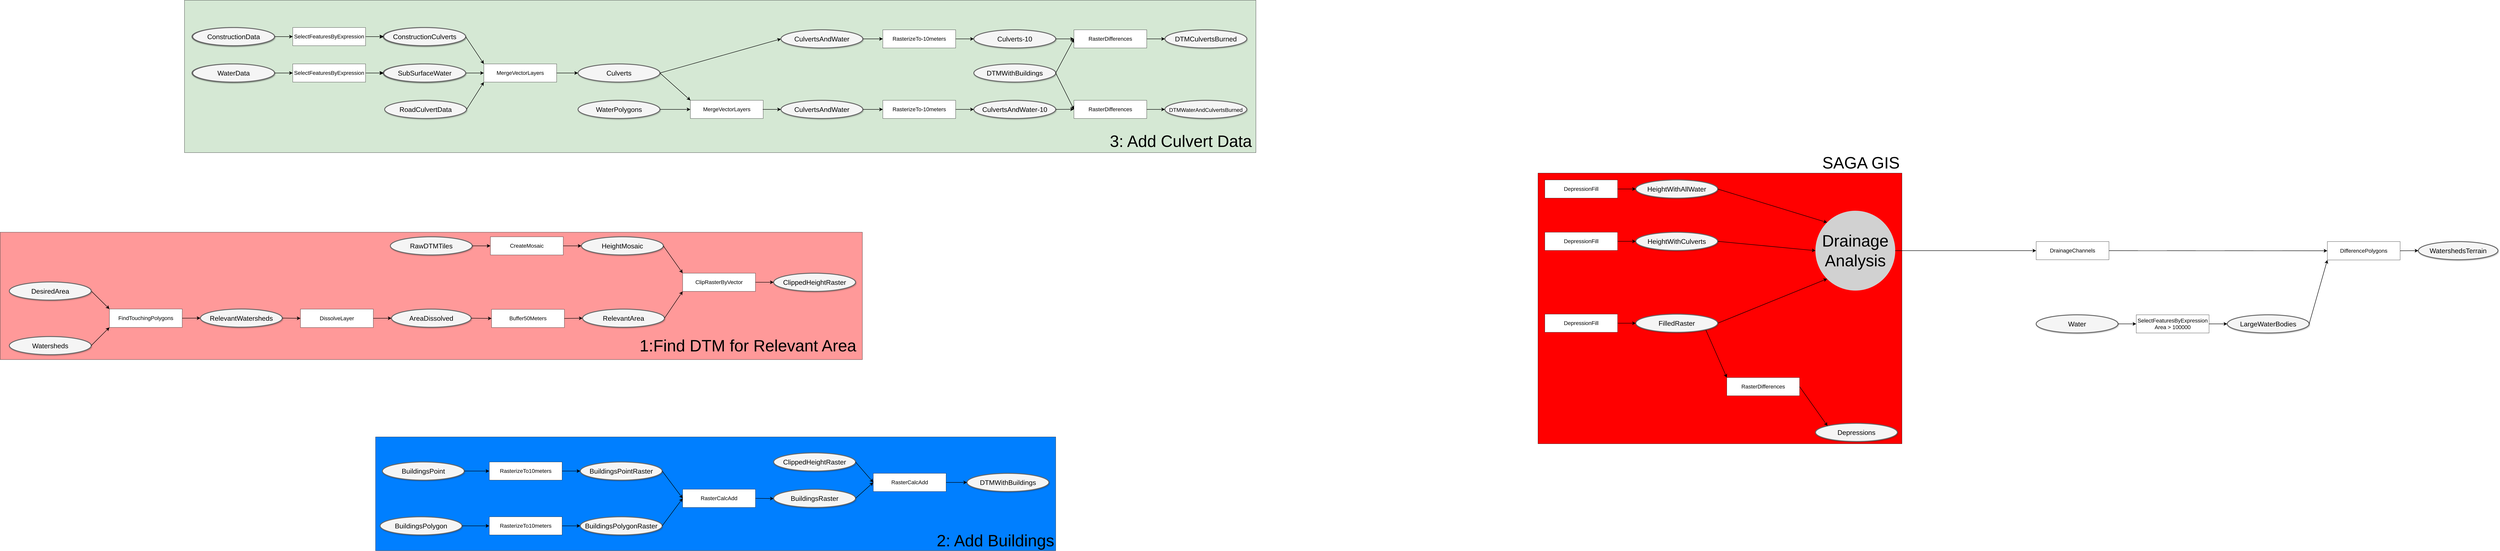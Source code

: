 <mxfile version="24.4.15" type="device">
  <diagram name="Page-1" id="ff44883e-f642-bcb2-894b-16b3d25a3f0b">
    <mxGraphModel dx="7570" dy="2853" grid="1" gridSize="10" guides="1" tooltips="1" connect="1" arrows="1" fold="1" page="1" pageScale="1.5" pageWidth="1169" pageHeight="826" background="none" math="0" shadow="0">
      <root>
        <mxCell id="0" style=";html=1;" />
        <mxCell id="1" style=";html=1;" parent="0" />
        <mxCell id="cwS-GazdJx-M9K_oSaZ1-229" value="" style="rounded=0;whiteSpace=wrap;html=1;fillColor=#ff0000;shadow=0;" parent="1" vertex="1">
          <mxGeometry x="4320" y="760" width="1600" height="1190" as="geometry" />
        </mxCell>
        <mxCell id="cwS-GazdJx-M9K_oSaZ1-219" value="" style="rounded=0;whiteSpace=wrap;html=1;fillColor=#007FFF;shadow=0;" parent="1" vertex="1">
          <mxGeometry x="-790" y="1920" width="2990" height="500" as="geometry" />
        </mxCell>
        <mxCell id="cwS-GazdJx-M9K_oSaZ1-218" value="" style="rounded=0;whiteSpace=wrap;html=1;fillColor=#FF9999;shadow=0;opacity=100%;" parent="1" vertex="1">
          <mxGeometry x="-2440" y="1020" width="3790" height="560" as="geometry" />
        </mxCell>
        <mxCell id="cwS-GazdJx-M9K_oSaZ1-194" value="" style="rounded=0;whiteSpace=wrap;html=1;fillColor=#D5E8D4;shadow=0;" parent="1" vertex="1">
          <mxGeometry x="-1630" width="4710" height="670" as="geometry" />
        </mxCell>
        <mxCell id="f0bcc99304e6f5a-9" style="edgeStyle=none;curved=1;html=1;startSize=10;endArrow=classic;endFill=1;endSize=10;strokeColor=#000000;strokeWidth=2;fontSize=12;exitX=1;exitY=0.5;exitDx=0;exitDy=0;entryX=0;entryY=0;entryDx=0;entryDy=0;" parent="1" source="f0bcc99304e6f5a-1" target="cwS-GazdJx-M9K_oSaZ1-3" edge="1">
          <mxGeometry relative="1" as="geometry">
            <mxPoint x="-3089.995" y="1288.997" as="sourcePoint" />
            <mxPoint x="-2797.06" y="1368.126" as="targetPoint" />
          </mxGeometry>
        </mxCell>
        <mxCell id="f0bcc99304e6f5a-1" value="DesiredArea" style="ellipse;whiteSpace=wrap;html=1;rounded=0;shadow=1;strokeColor=#666666;strokeWidth=4;fontSize=30;align=center;fillColor=#f5f5f5;" parent="1" vertex="1">
          <mxGeometry x="-2400" y="1238.5" width="360" height="80" as="geometry" />
        </mxCell>
        <mxCell id="cwS-GazdJx-M9K_oSaZ1-1" value="RawDTMTiles" style="ellipse;whiteSpace=wrap;html=1;rounded=0;shadow=1;strokeColor=#666666;strokeWidth=4;fontSize=30;align=center;fillColor=#f5f5f5;" parent="1" vertex="1">
          <mxGeometry x="-725" y="1040" width="360" height="80" as="geometry" />
        </mxCell>
        <mxCell id="cwS-GazdJx-M9K_oSaZ1-2" value="Watersheds" style="ellipse;whiteSpace=wrap;html=1;rounded=0;shadow=1;strokeColor=#666666;strokeWidth=4;fontSize=30;align=center;fillColor=#f5f5f5;" parent="1" vertex="1">
          <mxGeometry x="-2400" y="1478.5" width="360" height="80" as="geometry" />
        </mxCell>
        <mxCell id="cwS-GazdJx-M9K_oSaZ1-3" value="&lt;font style=&quot;font-size: 24px;&quot;&gt;FindTouchingPolygons&lt;/font&gt;" style="rounded=0;whiteSpace=wrap;html=1;" parent="1" vertex="1">
          <mxGeometry x="-1960" y="1357.5" width="320" height="81" as="geometry" />
        </mxCell>
        <mxCell id="cwS-GazdJx-M9K_oSaZ1-4" style="edgeStyle=none;curved=1;html=1;startSize=10;endArrow=classic;endFill=1;endSize=10;strokeColor=#000000;strokeWidth=2;fontSize=12;entryX=0;entryY=1;entryDx=0;entryDy=0;exitX=1;exitY=0.5;exitDx=0;exitDy=0;" parent="1" source="cwS-GazdJx-M9K_oSaZ1-2" target="cwS-GazdJx-M9K_oSaZ1-3" edge="1">
          <mxGeometry relative="1" as="geometry">
            <mxPoint x="-2931" y="1317" as="sourcePoint" />
            <mxPoint x="-2790" y="1374" as="targetPoint" />
          </mxGeometry>
        </mxCell>
        <mxCell id="cwS-GazdJx-M9K_oSaZ1-5" style="edgeStyle=none;curved=1;html=1;startSize=10;endArrow=classic;endFill=1;endSize=10;strokeColor=#000000;strokeWidth=2;fontSize=12;exitX=1;exitY=0.5;exitDx=0;exitDy=0;entryX=0;entryY=0.5;entryDx=0;entryDy=0;" parent="1" source="cwS-GazdJx-M9K_oSaZ1-3" target="cwS-GazdJx-M9K_oSaZ1-6" edge="1">
          <mxGeometry relative="1" as="geometry">
            <mxPoint x="-2914" y="1457" as="sourcePoint" />
            <mxPoint x="-2430" y="1379" as="targetPoint" />
          </mxGeometry>
        </mxCell>
        <mxCell id="cwS-GazdJx-M9K_oSaZ1-6" value="RelevantWatersheds" style="ellipse;whiteSpace=wrap;html=1;rounded=0;shadow=1;strokeColor=#666666;strokeWidth=4;fontSize=30;align=center;fillColor=#f5f5f5;" parent="1" vertex="1">
          <mxGeometry x="-1560" y="1357.5" width="360" height="80" as="geometry" />
        </mxCell>
        <mxCell id="cwS-GazdJx-M9K_oSaZ1-7" value="&lt;font style=&quot;font-size: 24px;&quot;&gt;CreateMosaic&lt;/font&gt;" style="rounded=0;whiteSpace=wrap;html=1;" parent="1" vertex="1">
          <mxGeometry x="-285" y="1040" width="320" height="80" as="geometry" />
        </mxCell>
        <mxCell id="cwS-GazdJx-M9K_oSaZ1-8" style="edgeStyle=none;curved=1;html=1;startSize=10;endArrow=classic;endFill=1;endSize=10;strokeColor=#000000;strokeWidth=2;fontSize=12;entryX=0;entryY=0.5;entryDx=0;entryDy=0;exitX=1;exitY=0.5;exitDx=0;exitDy=0;" parent="1" source="cwS-GazdJx-M9K_oSaZ1-1" target="cwS-GazdJx-M9K_oSaZ1-7" edge="1">
          <mxGeometry relative="1" as="geometry">
            <mxPoint x="-399" y="858" as="sourcePoint" />
            <mxPoint x="-295" y="820" as="targetPoint" />
          </mxGeometry>
        </mxCell>
        <mxCell id="cwS-GazdJx-M9K_oSaZ1-10" value="HeightMosaic" style="ellipse;whiteSpace=wrap;html=1;rounded=0;shadow=1;strokeColor=#666666;strokeWidth=4;fontSize=30;align=center;fillColor=#f5f5f5;" parent="1" vertex="1">
          <mxGeometry x="115" y="1040" width="360" height="80" as="geometry" />
        </mxCell>
        <mxCell id="cwS-GazdJx-M9K_oSaZ1-11" style="edgeStyle=none;curved=1;html=1;startSize=10;endArrow=classic;endFill=1;endSize=10;strokeColor=#000000;strokeWidth=2;fontSize=12;exitX=1;exitY=0.5;exitDx=0;exitDy=0;entryX=0;entryY=0.5;entryDx=0;entryDy=0;" parent="1" source="cwS-GazdJx-M9K_oSaZ1-7" target="cwS-GazdJx-M9K_oSaZ1-10" edge="1">
          <mxGeometry relative="1" as="geometry">
            <mxPoint x="-5" y="790" as="sourcePoint" />
            <mxPoint x="95" y="790" as="targetPoint" />
          </mxGeometry>
        </mxCell>
        <mxCell id="cwS-GazdJx-M9K_oSaZ1-14" value="AreaDissolved" style="ellipse;whiteSpace=wrap;html=1;rounded=0;shadow=1;strokeColor=#666666;strokeWidth=4;fontSize=30;align=center;fillColor=#f5f5f5;" parent="1" vertex="1">
          <mxGeometry x="-720" y="1358" width="350" height="80" as="geometry" />
        </mxCell>
        <mxCell id="cwS-GazdJx-M9K_oSaZ1-16" value="&lt;font style=&quot;font-size: 24px;&quot;&gt;ClipRasterByVector&lt;/font&gt;" style="rounded=0;whiteSpace=wrap;html=1;" parent="1" vertex="1">
          <mxGeometry x="560" y="1200" width="320" height="80" as="geometry" />
        </mxCell>
        <mxCell id="cwS-GazdJx-M9K_oSaZ1-19" style="edgeStyle=none;curved=1;html=1;startSize=10;endArrow=classic;endFill=1;endSize=10;strokeColor=#000000;strokeWidth=2;fontSize=12;exitX=1;exitY=0.5;exitDx=0;exitDy=0;entryX=0;entryY=0;entryDx=0;entryDy=0;" parent="1" source="cwS-GazdJx-M9K_oSaZ1-10" target="cwS-GazdJx-M9K_oSaZ1-16" edge="1">
          <mxGeometry relative="1" as="geometry">
            <mxPoint x="400" y="1110" as="sourcePoint" />
            <mxPoint x="510" y="1200" as="targetPoint" />
          </mxGeometry>
        </mxCell>
        <mxCell id="cwS-GazdJx-M9K_oSaZ1-20" value="ClippedHeightRaster" style="ellipse;whiteSpace=wrap;html=1;rounded=0;shadow=1;strokeColor=#666666;strokeWidth=4;fontSize=30;align=center;fillColor=#f5f5f5;" parent="1" vertex="1">
          <mxGeometry x="960" y="1200" width="360" height="80" as="geometry" />
        </mxCell>
        <mxCell id="cwS-GazdJx-M9K_oSaZ1-21" style="edgeStyle=none;curved=1;html=1;startSize=10;endArrow=classic;endFill=1;endSize=10;strokeColor=#000000;strokeWidth=2;fontSize=12;exitX=1;exitY=0.5;exitDx=0;exitDy=0;entryX=0;entryY=0.5;entryDx=0;entryDy=0;" parent="1" source="cwS-GazdJx-M9K_oSaZ1-16" target="cwS-GazdJx-M9K_oSaZ1-20" edge="1">
          <mxGeometry relative="1" as="geometry">
            <mxPoint x="840" y="1219.17" as="sourcePoint" />
            <mxPoint x="940" y="1219" as="targetPoint" />
          </mxGeometry>
        </mxCell>
        <mxCell id="cwS-GazdJx-M9K_oSaZ1-23" value="&lt;font style=&quot;font-size: 24px;&quot;&gt;RasterCalcAdd&lt;/font&gt;" style="rounded=0;whiteSpace=wrap;html=1;" parent="1" vertex="1">
          <mxGeometry x="1398" y="2080" width="320" height="80" as="geometry" />
        </mxCell>
        <mxCell id="cwS-GazdJx-M9K_oSaZ1-24" value="DTMWithBuildings" style="ellipse;whiteSpace=wrap;html=1;rounded=0;shadow=1;strokeColor=#666666;strokeWidth=4;fontSize=30;align=center;fillColor=#f5f5f5;" parent="1" vertex="1">
          <mxGeometry x="1810" y="2080" width="360" height="80" as="geometry" />
        </mxCell>
        <mxCell id="cwS-GazdJx-M9K_oSaZ1-25" style="edgeStyle=none;curved=1;html=1;startSize=10;endArrow=classic;endFill=1;endSize=10;strokeColor=#000000;strokeWidth=2;fontSize=12;exitX=1;exitY=0.5;exitDx=0;exitDy=0;entryX=0;entryY=0.5;entryDx=0;entryDy=0;" parent="1" source="cwS-GazdJx-M9K_oSaZ1-23" target="cwS-GazdJx-M9K_oSaZ1-24" edge="1">
          <mxGeometry relative="1" as="geometry">
            <mxPoint x="1698" y="2169.17" as="sourcePoint" />
            <mxPoint x="1798" y="2169" as="targetPoint" />
          </mxGeometry>
        </mxCell>
        <mxCell id="cwS-GazdJx-M9K_oSaZ1-28" value="Construction" style="ellipse;whiteSpace=wrap;html=1;rounded=0;shadow=1;strokeColor=#666666;strokeWidth=4;fontSize=30;align=center;fillColor=#f5f5f5;" parent="1" vertex="1">
          <mxGeometry x="-1597" y="120" width="360" height="80" as="geometry" />
        </mxCell>
        <mxCell id="cwS-GazdJx-M9K_oSaZ1-29" value="WaterDataCulverts" style="ellipse;whiteSpace=wrap;html=1;rounded=0;shadow=1;strokeColor=#666666;strokeWidth=4;fontSize=30;align=center;fillColor=#f5f5f5;" parent="1" vertex="1">
          <mxGeometry x="-1597" y="280" width="360" height="80" as="geometry" />
        </mxCell>
        <mxCell id="cwS-GazdJx-M9K_oSaZ1-30" value="RoadCulvertData" style="ellipse;whiteSpace=wrap;html=1;rounded=0;shadow=1;strokeColor=#666666;strokeWidth=4;fontSize=30;align=center;fillColor=#f5f5f5;" parent="1" vertex="1">
          <mxGeometry x="-750" y="440" width="360" height="80" as="geometry" />
        </mxCell>
        <mxCell id="cwS-GazdJx-M9K_oSaZ1-37" style="edgeStyle=none;curved=1;html=1;startSize=10;endArrow=classic;endFill=1;endSize=10;strokeColor=#000000;strokeWidth=2;fontSize=12;exitX=1;exitY=0.5;exitDx=0;exitDy=0;entryX=0;entryY=1;entryDx=0;entryDy=0;" parent="1" source="cwS-GazdJx-M9K_oSaZ1-30" target="cwS-GazdJx-M9K_oSaZ1-157" edge="1">
          <mxGeometry relative="1" as="geometry">
            <mxPoint x="-370" y="80" as="sourcePoint" />
            <mxPoint x="-317" y="360" as="targetPoint" />
          </mxGeometry>
        </mxCell>
        <mxCell id="cwS-GazdJx-M9K_oSaZ1-41" style="edgeStyle=none;curved=1;html=1;startSize=10;endArrow=classic;endFill=1;endSize=10;strokeColor=#000000;strokeWidth=2;fontSize=12;exitX=1;exitY=0.5;exitDx=0;exitDy=0;entryX=0;entryY=0.5;entryDx=0;entryDy=0;" parent="1" source="cwS-GazdJx-M9K_oSaZ1-14" target="cwS-GazdJx-M9K_oSaZ1-42" edge="1">
          <mxGeometry relative="1" as="geometry">
            <mxPoint x="-989.5" y="1551" as="sourcePoint" />
            <mxPoint x="-479.5" y="1540" as="targetPoint" />
          </mxGeometry>
        </mxCell>
        <mxCell id="cwS-GazdJx-M9K_oSaZ1-42" value="&lt;font style=&quot;font-size: 24px;&quot;&gt;Buffer50Meters&lt;/font&gt;" style="rounded=0;whiteSpace=wrap;html=1;" parent="1" vertex="1">
          <mxGeometry x="-280" y="1359" width="320" height="80" as="geometry" />
        </mxCell>
        <mxCell id="cwS-GazdJx-M9K_oSaZ1-43" value="RelevantArea" style="ellipse;whiteSpace=wrap;html=1;rounded=0;shadow=1;strokeColor=#666666;strokeWidth=4;fontSize=30;align=center;fillColor=#f5f5f5;" parent="1" vertex="1">
          <mxGeometry x="120" y="1358" width="360" height="80" as="geometry" />
        </mxCell>
        <mxCell id="cwS-GazdJx-M9K_oSaZ1-44" style="edgeStyle=none;curved=1;html=1;startSize=10;endArrow=classic;endFill=1;endSize=10;strokeColor=#000000;strokeWidth=2;fontSize=12;exitX=1;exitY=0.5;exitDx=0;exitDy=0;entryX=0;entryY=0.5;entryDx=0;entryDy=0;" parent="1" source="cwS-GazdJx-M9K_oSaZ1-42" target="cwS-GazdJx-M9K_oSaZ1-43" edge="1">
          <mxGeometry relative="1" as="geometry">
            <mxPoint x="-559.5" y="1551" as="sourcePoint" />
            <mxPoint x="-79.5" y="1541.0" as="targetPoint" />
          </mxGeometry>
        </mxCell>
        <mxCell id="cwS-GazdJx-M9K_oSaZ1-47" value="&lt;span style=&quot;font-size: 24px;&quot;&gt;MergeVectorLayers&lt;/span&gt;" style="rounded=0;whiteSpace=wrap;html=1;" parent="1" vertex="1">
          <mxGeometry x="594" y="440" width="320" height="80" as="geometry" />
        </mxCell>
        <mxCell id="cwS-GazdJx-M9K_oSaZ1-63" style="edgeStyle=none;curved=1;html=1;startSize=10;endArrow=classic;endFill=1;endSize=10;strokeColor=#000000;strokeWidth=2;fontSize=12;exitX=1;exitY=0.5;exitDx=0;exitDy=0;entryX=0;entryY=1;entryDx=0;entryDy=0;" parent="1" source="cwS-GazdJx-M9K_oSaZ1-43" target="cwS-GazdJx-M9K_oSaZ1-16" edge="1">
          <mxGeometry relative="1" as="geometry">
            <mxPoint x="1115.5" y="1232" as="sourcePoint" />
            <mxPoint x="560" y="1480" as="targetPoint" />
          </mxGeometry>
        </mxCell>
        <mxCell id="cwS-GazdJx-M9K_oSaZ1-66" value="HeightWithCulverts" style="ellipse;whiteSpace=wrap;html=1;rounded=0;shadow=1;strokeColor=#666666;strokeWidth=4;fontSize=30;align=center;fillColor=#f5f5f5;" parent="1" vertex="1">
          <mxGeometry x="4750" y="1020" width="360" height="80" as="geometry" />
        </mxCell>
        <mxCell id="cwS-GazdJx-M9K_oSaZ1-68" value="HeightWithAllWater" style="ellipse;whiteSpace=wrap;html=1;rounded=0;shadow=1;strokeColor=#666666;strokeWidth=4;fontSize=30;align=center;fillColor=#f5f5f5;" parent="1" vertex="1">
          <mxGeometry x="4750" y="790" width="360" height="80" as="geometry" />
        </mxCell>
        <mxCell id="cwS-GazdJx-M9K_oSaZ1-74" value="Water" style="ellipse;whiteSpace=wrap;html=1;rounded=0;shadow=1;strokeColor=#666666;strokeWidth=4;fontSize=30;align=center;fillColor=#f5f5f5;" parent="1" vertex="1">
          <mxGeometry x="6510" y="1383" width="360" height="80" as="geometry" />
        </mxCell>
        <mxCell id="cwS-GazdJx-M9K_oSaZ1-75" value="&lt;font style=&quot;font-size: 24px;&quot;&gt;SelectFeaturesByExpression&lt;/font&gt;&lt;div&gt;&lt;font style=&quot;font-size: 24px;&quot;&gt;Area &amp;gt; 100000&lt;/font&gt;&lt;/div&gt;" style="rounded=0;whiteSpace=wrap;html=1;" parent="1" vertex="1">
          <mxGeometry x="6950" y="1383" width="320" height="80" as="geometry" />
        </mxCell>
        <mxCell id="cwS-GazdJx-M9K_oSaZ1-76" value="LargeWaterBodies" style="ellipse;whiteSpace=wrap;html=1;rounded=0;shadow=1;strokeColor=#666666;strokeWidth=4;fontSize=30;align=center;fillColor=#f5f5f5;" parent="1" vertex="1">
          <mxGeometry x="7350" y="1383" width="360" height="80" as="geometry" />
        </mxCell>
        <mxCell id="cwS-GazdJx-M9K_oSaZ1-77" style="edgeStyle=none;curved=1;html=1;startSize=10;endArrow=classic;endFill=1;endSize=10;strokeColor=#000000;strokeWidth=2;fontSize=12;exitX=1;exitY=0.5;exitDx=0;exitDy=0;entryX=0;entryY=0.5;entryDx=0;entryDy=0;" parent="1" source="cwS-GazdJx-M9K_oSaZ1-74" target="cwS-GazdJx-M9K_oSaZ1-75" edge="1">
          <mxGeometry relative="1" as="geometry">
            <mxPoint x="7280" y="669" as="sourcePoint" />
            <mxPoint x="7350" y="670" as="targetPoint" />
          </mxGeometry>
        </mxCell>
        <mxCell id="cwS-GazdJx-M9K_oSaZ1-78" style="edgeStyle=none;curved=1;html=1;startSize=10;endArrow=classic;endFill=1;endSize=10;strokeColor=#000000;strokeWidth=2;fontSize=12;exitX=1;exitY=0.5;exitDx=0;exitDy=0;entryX=0;entryY=0.5;entryDx=0;entryDy=0;" parent="1" source="cwS-GazdJx-M9K_oSaZ1-75" target="cwS-GazdJx-M9K_oSaZ1-76" edge="1">
          <mxGeometry relative="1" as="geometry">
            <mxPoint x="7290" y="679" as="sourcePoint" />
            <mxPoint x="7360" y="680" as="targetPoint" />
          </mxGeometry>
        </mxCell>
        <mxCell id="cwS-GazdJx-M9K_oSaZ1-80" value="WatershedsTerrain" style="ellipse;whiteSpace=wrap;html=1;rounded=0;shadow=1;strokeColor=#666666;strokeWidth=4;fontSize=30;align=center;fillColor=#f5f5f5;" parent="1" vertex="1">
          <mxGeometry x="8190" y="1061" width="350" height="80" as="geometry" />
        </mxCell>
        <mxCell id="cwS-GazdJx-M9K_oSaZ1-81" value="&lt;font style=&quot;font-size: 24px;&quot;&gt;DifferencePolygons&lt;/font&gt;" style="rounded=0;whiteSpace=wrap;html=1;" parent="1" vertex="1">
          <mxGeometry x="7790" y="1061" width="320" height="81" as="geometry" />
        </mxCell>
        <mxCell id="cwS-GazdJx-M9K_oSaZ1-85" value="&lt;font style=&quot;font-size: 24px;&quot;&gt;DissolveLayer&lt;/font&gt;" style="rounded=0;whiteSpace=wrap;html=1;" parent="1" vertex="1">
          <mxGeometry x="-1120" y="1358" width="320" height="81" as="geometry" />
        </mxCell>
        <mxCell id="cwS-GazdJx-M9K_oSaZ1-86" style="edgeStyle=none;curved=1;html=1;startSize=10;endArrow=classic;endFill=1;endSize=10;strokeColor=#000000;strokeWidth=2;fontSize=12;exitX=1;exitY=0.5;exitDx=0;exitDy=0;" parent="1" source="cwS-GazdJx-M9K_oSaZ1-81" edge="1">
          <mxGeometry relative="1" as="geometry">
            <mxPoint x="8110" y="590" as="sourcePoint" />
            <mxPoint x="8190" y="1101" as="targetPoint" />
          </mxGeometry>
        </mxCell>
        <mxCell id="cwS-GazdJx-M9K_oSaZ1-87" value="BuildingsPoint" style="ellipse;whiteSpace=wrap;html=1;rounded=0;shadow=1;strokeColor=#666666;strokeWidth=4;fontSize=30;align=center;fillColor=#f5f5f5;" parent="1" vertex="1">
          <mxGeometry x="-760" y="2030" width="360" height="80" as="geometry" />
        </mxCell>
        <mxCell id="cwS-GazdJx-M9K_oSaZ1-90" style="edgeStyle=none;curved=1;html=1;startSize=10;endArrow=classic;endFill=1;endSize=10;strokeColor=#000000;strokeWidth=2;fontSize=12;exitX=1;exitY=0.5;exitDx=0;exitDy=0;entryX=0;entryY=1;entryDx=0;entryDy=0;" parent="1" source="cwS-GazdJx-M9K_oSaZ1-76" target="cwS-GazdJx-M9K_oSaZ1-81" edge="1">
          <mxGeometry relative="1" as="geometry">
            <mxPoint x="6870" y="589" as="sourcePoint" />
            <mxPoint x="6940" y="981" as="targetPoint" />
          </mxGeometry>
        </mxCell>
        <mxCell id="cwS-GazdJx-M9K_oSaZ1-95" style="edgeStyle=none;curved=1;html=1;startSize=10;endArrow=classic;endFill=1;endSize=10;strokeColor=#000000;strokeWidth=2;fontSize=12;entryX=0;entryY=0.5;entryDx=0;entryDy=0;exitX=1;exitY=0.5;exitDx=0;exitDy=0;" parent="1" source="cwS-GazdJx-M9K_oSaZ1-85" target="cwS-GazdJx-M9K_oSaZ1-14" edge="1">
          <mxGeometry relative="1" as="geometry">
            <mxPoint x="-1200" y="1408" as="sourcePoint" />
            <mxPoint x="-1110" y="1409" as="targetPoint" />
          </mxGeometry>
        </mxCell>
        <mxCell id="cwS-GazdJx-M9K_oSaZ1-104" value="ConstructionCulverts" style="ellipse;whiteSpace=wrap;html=1;rounded=0;shadow=1;strokeColor=#666666;strokeWidth=4;fontSize=30;align=center;fillColor=#f5f5f5;" parent="1" vertex="1">
          <mxGeometry x="-757" y="120" width="360" height="80" as="geometry" />
        </mxCell>
        <mxCell id="cwS-GazdJx-M9K_oSaZ1-105" value="SubSurfaceWater" style="ellipse;whiteSpace=wrap;html=1;rounded=0;shadow=1;strokeColor=#666666;strokeWidth=4;fontSize=30;align=center;fillColor=#f5f5f5;" parent="1" vertex="1">
          <mxGeometry x="-757" y="280" width="360" height="80" as="geometry" />
        </mxCell>
        <mxCell id="cwS-GazdJx-M9K_oSaZ1-106" style="edgeStyle=none;curved=1;html=1;startSize=10;endArrow=classic;endFill=1;endSize=10;strokeColor=#000000;strokeWidth=2;fontSize=12;exitX=1;exitY=0.5;exitDx=0;exitDy=0;entryX=0;entryY=0.5;entryDx=0;entryDy=0;" parent="1" source="cwS-GazdJx-M9K_oSaZ1-105" target="cwS-GazdJx-M9K_oSaZ1-157" edge="1">
          <mxGeometry relative="1" as="geometry">
            <mxPoint x="-387" y="490" as="sourcePoint" />
            <mxPoint x="-317" y="320" as="targetPoint" />
          </mxGeometry>
        </mxCell>
        <mxCell id="cwS-GazdJx-M9K_oSaZ1-110" style="edgeStyle=none;curved=1;html=1;startSize=10;endArrow=classic;endFill=1;endSize=10;strokeColor=#000000;strokeWidth=2;fontSize=12;exitX=1;exitY=0.5;exitDx=0;exitDy=0;entryX=0;entryY=0.5;entryDx=0;entryDy=0;" parent="1" target="cwS-GazdJx-M9K_oSaZ1-104" edge="1">
          <mxGeometry relative="1" as="geometry">
            <mxPoint x="-837" y="160" as="sourcePoint" />
            <mxPoint x="-287" y="350" as="targetPoint" />
          </mxGeometry>
        </mxCell>
        <mxCell id="cwS-GazdJx-M9K_oSaZ1-111" style="edgeStyle=none;curved=1;html=1;startSize=10;endArrow=classic;endFill=1;endSize=10;strokeColor=#000000;strokeWidth=2;fontSize=12;exitX=1;exitY=0.5;exitDx=0;exitDy=0;entryX=0;entryY=0.5;entryDx=0;entryDy=0;" parent="1" target="cwS-GazdJx-M9K_oSaZ1-105" edge="1">
          <mxGeometry relative="1" as="geometry">
            <mxPoint x="-837" y="320" as="sourcePoint" />
            <mxPoint x="-277" y="360" as="targetPoint" />
          </mxGeometry>
        </mxCell>
        <mxCell id="cwS-GazdJx-M9K_oSaZ1-155" value="ConstructionData" style="ellipse;whiteSpace=wrap;html=1;rounded=0;shadow=1;strokeColor=#666666;strokeWidth=4;fontSize=30;align=center;fillColor=#f5f5f5;" parent="1" vertex="1">
          <mxGeometry x="-1594" y="120" width="360" height="80" as="geometry" />
        </mxCell>
        <mxCell id="cwS-GazdJx-M9K_oSaZ1-156" value="WaterData" style="ellipse;whiteSpace=wrap;html=1;rounded=0;shadow=1;strokeColor=#666666;strokeWidth=4;fontSize=30;align=center;fillColor=#f5f5f5;" parent="1" vertex="1">
          <mxGeometry x="-1594" y="280" width="360" height="80" as="geometry" />
        </mxCell>
        <mxCell id="cwS-GazdJx-M9K_oSaZ1-157" value="&lt;span style=&quot;font-size: 24px;&quot;&gt;MergeVectorLayers&lt;/span&gt;" style="rounded=0;whiteSpace=wrap;html=1;" parent="1" vertex="1">
          <mxGeometry x="-314" y="280" width="320" height="80" as="geometry" />
        </mxCell>
        <mxCell id="cwS-GazdJx-M9K_oSaZ1-158" value="Culverts" style="ellipse;whiteSpace=wrap;html=1;rounded=0;shadow=1;strokeColor=#666666;strokeWidth=4;fontSize=30;align=center;fillColor=#f5f5f5;" parent="1" vertex="1">
          <mxGeometry x="100" y="280" width="360" height="80" as="geometry" />
        </mxCell>
        <mxCell id="cwS-GazdJx-M9K_oSaZ1-159" style="edgeStyle=none;curved=1;html=1;startSize=10;endArrow=classic;endFill=1;endSize=10;strokeColor=#000000;strokeWidth=2;fontSize=12;exitX=1;exitY=0.5;exitDx=0;exitDy=0;entryX=0;entryY=0.5;entryDx=0;entryDy=0;" parent="1" source="cwS-GazdJx-M9K_oSaZ1-157" target="cwS-GazdJx-M9K_oSaZ1-158" edge="1">
          <mxGeometry relative="1" as="geometry">
            <mxPoint x="6" y="450" as="sourcePoint" />
            <mxPoint x="76" y="340" as="targetPoint" />
          </mxGeometry>
        </mxCell>
        <mxCell id="cwS-GazdJx-M9K_oSaZ1-161" value="WaterPolygons" style="ellipse;whiteSpace=wrap;html=1;rounded=0;shadow=1;strokeColor=#666666;strokeWidth=4;fontSize=30;align=center;fillColor=#f5f5f5;" parent="1" vertex="1">
          <mxGeometry x="100" y="440" width="360" height="80" as="geometry" />
        </mxCell>
        <mxCell id="cwS-GazdJx-M9K_oSaZ1-162" style="edgeStyle=none;curved=1;html=1;startSize=10;endArrow=classic;endFill=1;endSize=10;strokeColor=#000000;strokeWidth=2;fontSize=12;exitX=1;exitY=0.5;exitDx=0;exitDy=0;entryX=0;entryY=0.5;entryDx=0;entryDy=0;" parent="1" source="cwS-GazdJx-M9K_oSaZ1-161" target="cwS-GazdJx-M9K_oSaZ1-47" edge="1">
          <mxGeometry relative="1" as="geometry">
            <mxPoint x="423" y="150" as="sourcePoint" />
            <mxPoint x="493" y="350" as="targetPoint" />
          </mxGeometry>
        </mxCell>
        <mxCell id="cwS-GazdJx-M9K_oSaZ1-163" value="CulvertsAndWater" style="ellipse;whiteSpace=wrap;html=1;rounded=0;shadow=1;strokeColor=#666666;strokeWidth=4;fontSize=30;align=center;fillColor=#f5f5f5;" parent="1" vertex="1">
          <mxGeometry x="992" y="440" width="360" height="80" as="geometry" />
        </mxCell>
        <mxCell id="cwS-GazdJx-M9K_oSaZ1-164" style="edgeStyle=none;curved=1;html=1;startSize=10;endArrow=classic;endFill=1;endSize=10;strokeColor=#000000;strokeWidth=2;fontSize=12;exitX=1;exitY=0.5;exitDx=0;exitDy=0;entryX=0;entryY=0.5;entryDx=0;entryDy=0;" parent="1" target="cwS-GazdJx-M9K_oSaZ1-163" edge="1">
          <mxGeometry relative="1" as="geometry">
            <mxPoint x="912" y="480" as="sourcePoint" />
            <mxPoint x="602" y="530" as="targetPoint" />
          </mxGeometry>
        </mxCell>
        <mxCell id="cwS-GazdJx-M9K_oSaZ1-165" style="edgeStyle=none;curved=1;html=1;startSize=10;endArrow=classic;endFill=1;endSize=10;strokeColor=#000000;strokeWidth=2;fontSize=12;exitX=1;exitY=0.5;exitDx=0;exitDy=0;entryX=0;entryY=0;entryDx=0;entryDy=0;" parent="1" source="cwS-GazdJx-M9K_oSaZ1-158" target="cwS-GazdJx-M9K_oSaZ1-47" edge="1">
          <mxGeometry relative="1" as="geometry">
            <mxPoint x="457.5" y="80" as="sourcePoint" />
            <mxPoint x="579.5" y="360" as="targetPoint" />
          </mxGeometry>
        </mxCell>
        <mxCell id="cwS-GazdJx-M9K_oSaZ1-166" value="&lt;font style=&quot;font-size: 24px;&quot;&gt;SelectFeaturesByExpression&lt;/font&gt;" style="rounded=0;whiteSpace=wrap;html=1;" parent="1" vertex="1">
          <mxGeometry x="-1154" y="120" width="320" height="80" as="geometry" />
        </mxCell>
        <mxCell id="cwS-GazdJx-M9K_oSaZ1-167" value="&lt;font style=&quot;font-size: 24px;&quot;&gt;SelectFeaturesByExpression&lt;/font&gt;" style="rounded=0;whiteSpace=wrap;html=1;" parent="1" vertex="1">
          <mxGeometry x="-1154" y="280" width="320" height="80" as="geometry" />
        </mxCell>
        <mxCell id="cwS-GazdJx-M9K_oSaZ1-168" value="ConstructionCulverts" style="ellipse;whiteSpace=wrap;html=1;rounded=0;shadow=1;strokeColor=#666666;strokeWidth=4;fontSize=30;align=center;fillColor=#f5f5f5;" parent="1" vertex="1">
          <mxGeometry x="-754" y="120" width="360" height="80" as="geometry" />
        </mxCell>
        <mxCell id="cwS-GazdJx-M9K_oSaZ1-169" value="SubSurfaceWater" style="ellipse;whiteSpace=wrap;html=1;rounded=0;shadow=1;strokeColor=#666666;strokeWidth=4;fontSize=30;align=center;fillColor=#f5f5f5;" parent="1" vertex="1">
          <mxGeometry x="-754" y="280" width="360" height="80" as="geometry" />
        </mxCell>
        <mxCell id="cwS-GazdJx-M9K_oSaZ1-171" style="edgeStyle=none;curved=1;html=1;startSize=10;endArrow=classic;endFill=1;endSize=10;strokeColor=#000000;strokeWidth=2;fontSize=12;exitX=1;exitY=0.5;exitDx=0;exitDy=0;entryX=0;entryY=0;entryDx=0;entryDy=0;" parent="1" source="cwS-GazdJx-M9K_oSaZ1-168" target="cwS-GazdJx-M9K_oSaZ1-157" edge="1">
          <mxGeometry relative="1" as="geometry">
            <mxPoint x="-374" y="500" as="sourcePoint" />
            <mxPoint x="-294" y="380" as="targetPoint" />
          </mxGeometry>
        </mxCell>
        <mxCell id="cwS-GazdJx-M9K_oSaZ1-172" style="edgeStyle=none;curved=1;html=1;startSize=10;endArrow=classic;endFill=1;endSize=10;strokeColor=#000000;strokeWidth=2;fontSize=12;exitX=1;exitY=0.5;exitDx=0;exitDy=0;entryX=0;entryY=0.5;entryDx=0;entryDy=0;" parent="1" source="cwS-GazdJx-M9K_oSaZ1-155" target="cwS-GazdJx-M9K_oSaZ1-166" edge="1">
          <mxGeometry relative="1" as="geometry">
            <mxPoint x="-384" y="330" as="sourcePoint" />
            <mxPoint x="-304" y="330" as="targetPoint" />
          </mxGeometry>
        </mxCell>
        <mxCell id="cwS-GazdJx-M9K_oSaZ1-173" style="edgeStyle=none;curved=1;html=1;startSize=10;endArrow=classic;endFill=1;endSize=10;strokeColor=#000000;strokeWidth=2;fontSize=12;exitX=1;exitY=0.5;exitDx=0;exitDy=0;entryX=0;entryY=0.5;entryDx=0;entryDy=0;" parent="1" source="cwS-GazdJx-M9K_oSaZ1-156" target="cwS-GazdJx-M9K_oSaZ1-167" edge="1">
          <mxGeometry relative="1" as="geometry">
            <mxPoint x="-374" y="340" as="sourcePoint" />
            <mxPoint x="-294" y="340" as="targetPoint" />
          </mxGeometry>
        </mxCell>
        <mxCell id="cwS-GazdJx-M9K_oSaZ1-174" style="edgeStyle=none;curved=1;html=1;startSize=10;endArrow=classic;endFill=1;endSize=10;strokeColor=#000000;strokeWidth=2;fontSize=12;exitX=1;exitY=0.5;exitDx=0;exitDy=0;entryX=0;entryY=0.5;entryDx=0;entryDy=0;" parent="1" source="cwS-GazdJx-M9K_oSaZ1-166" target="cwS-GazdJx-M9K_oSaZ1-168" edge="1">
          <mxGeometry relative="1" as="geometry">
            <mxPoint x="-364" y="350" as="sourcePoint" />
            <mxPoint x="-284" y="350" as="targetPoint" />
          </mxGeometry>
        </mxCell>
        <mxCell id="cwS-GazdJx-M9K_oSaZ1-175" style="edgeStyle=none;curved=1;html=1;startSize=10;endArrow=classic;endFill=1;endSize=10;strokeColor=#000000;strokeWidth=2;fontSize=12;exitX=1;exitY=0.5;exitDx=0;exitDy=0;entryX=0;entryY=0.5;entryDx=0;entryDy=0;" parent="1" source="cwS-GazdJx-M9K_oSaZ1-167" target="cwS-GazdJx-M9K_oSaZ1-169" edge="1">
          <mxGeometry relative="1" as="geometry">
            <mxPoint x="-354" y="360" as="sourcePoint" />
            <mxPoint x="-274" y="360" as="targetPoint" />
          </mxGeometry>
        </mxCell>
        <mxCell id="cwS-GazdJx-M9K_oSaZ1-189" value="&lt;span style=&quot;font-size: 24px;&quot;&gt;RasterDifferences&lt;/span&gt;" style="rounded=0;whiteSpace=wrap;html=1;" parent="1" vertex="1">
          <mxGeometry x="5150" y="1659" width="320" height="80" as="geometry" />
        </mxCell>
        <mxCell id="cwS-GazdJx-M9K_oSaZ1-190" style="edgeStyle=none;curved=1;html=1;startSize=10;endArrow=classic;endFill=1;endSize=10;strokeColor=#000000;strokeWidth=2;fontSize=12;entryX=0;entryY=0;entryDx=0;entryDy=0;exitX=1;exitY=1;exitDx=0;exitDy=0;" parent="1" source="cwS-GazdJx-M9K_oSaZ1-223" target="cwS-GazdJx-M9K_oSaZ1-189" edge="1">
          <mxGeometry relative="1" as="geometry">
            <mxPoint x="5050" y="1510" as="sourcePoint" />
            <mxPoint x="5560" y="1430" as="targetPoint" />
          </mxGeometry>
        </mxCell>
        <mxCell id="cwS-GazdJx-M9K_oSaZ1-192" value="Depressions" style="ellipse;whiteSpace=wrap;html=1;rounded=0;shadow=1;strokeColor=#666666;strokeWidth=4;fontSize=30;align=center;fillColor=#f5f5f5;" parent="1" vertex="1">
          <mxGeometry x="5540" y="1860" width="360" height="80" as="geometry" />
        </mxCell>
        <mxCell id="cwS-GazdJx-M9K_oSaZ1-193" style="edgeStyle=none;curved=1;html=1;startSize=10;endArrow=classic;endFill=1;endSize=10;strokeColor=#000000;strokeWidth=2;fontSize=12;exitX=1;exitY=0.5;exitDx=0;exitDy=0;entryX=0;entryY=0;entryDx=0;entryDy=0;" parent="1" source="cwS-GazdJx-M9K_oSaZ1-189" target="cwS-GazdJx-M9K_oSaZ1-192" edge="1">
          <mxGeometry relative="1" as="geometry">
            <mxPoint x="5080" y="1430" as="sourcePoint" />
            <mxPoint x="5560" y="1430" as="targetPoint" />
          </mxGeometry>
        </mxCell>
        <mxCell id="cwS-GazdJx-M9K_oSaZ1-196" value="&lt;font style=&quot;font-size: 72px;&quot;&gt;1:Find DTM for Relevant Area&lt;/font&gt;" style="text;html=1;align=center;verticalAlign=middle;whiteSpace=wrap;rounded=0;" parent="1" vertex="1">
          <mxGeometry x="360" y="1493.5" width="974" height="50" as="geometry" />
        </mxCell>
        <mxCell id="cwS-GazdJx-M9K_oSaZ1-197" value="&lt;font style=&quot;font-size: 72px;&quot;&gt;3: Add Culvert Data&lt;/font&gt;" style="text;html=1;align=center;verticalAlign=middle;whiteSpace=wrap;rounded=0;" parent="1" vertex="1">
          <mxGeometry x="2430" y="595" width="640" height="50" as="geometry" />
        </mxCell>
        <mxCell id="cwS-GazdJx-M9K_oSaZ1-198" value="&lt;font style=&quot;font-size: 72px;&quot;&gt;Drainage&lt;/font&gt;&lt;div&gt;&lt;font style=&quot;font-size: 72px;&quot;&gt;Analysis&lt;/font&gt;&lt;/div&gt;" style="ellipse;whiteSpace=wrap;html=1;aspect=fixed;strokeColor=#D1D1D1;fillColor=#D1D1D1;" parent="1" vertex="1">
          <mxGeometry x="5540" y="926" width="350" height="350" as="geometry" />
        </mxCell>
        <mxCell id="cwS-GazdJx-M9K_oSaZ1-199" style="edgeStyle=none;curved=1;html=1;startSize=10;endArrow=classic;endFill=1;endSize=10;strokeColor=#000000;strokeWidth=2;fontSize=12;exitX=1;exitY=0.5;exitDx=0;exitDy=0;entryX=0;entryY=1;entryDx=0;entryDy=0;" parent="1" source="cwS-GazdJx-M9K_oSaZ1-223" target="cwS-GazdJx-M9K_oSaZ1-198" edge="1">
          <mxGeometry relative="1" as="geometry">
            <mxPoint x="5857.279" y="1391.716" as="sourcePoint" />
            <mxPoint x="5560" y="1430" as="targetPoint" />
          </mxGeometry>
        </mxCell>
        <mxCell id="cwS-GazdJx-M9K_oSaZ1-200" style="edgeStyle=none;curved=1;html=1;startSize=10;endArrow=classic;endFill=1;endSize=10;strokeColor=#000000;strokeWidth=2;fontSize=12;exitX=1;exitY=0.5;exitDx=0;exitDy=0;entryX=0;entryY=0;entryDx=0;entryDy=0;" parent="1" source="cwS-GazdJx-M9K_oSaZ1-68" target="cwS-GazdJx-M9K_oSaZ1-198" edge="1">
          <mxGeometry relative="1" as="geometry">
            <mxPoint x="5867" y="1402" as="sourcePoint" />
            <mxPoint x="6131" y="1235" as="targetPoint" />
          </mxGeometry>
        </mxCell>
        <mxCell id="cwS-GazdJx-M9K_oSaZ1-201" style="edgeStyle=none;curved=1;html=1;startSize=10;endArrow=classic;endFill=1;endSize=10;strokeColor=#000000;strokeWidth=2;fontSize=12;exitX=1;exitY=0.5;exitDx=0;exitDy=0;entryX=0;entryY=0.5;entryDx=0;entryDy=0;" parent="1" source="cwS-GazdJx-M9K_oSaZ1-66" target="cwS-GazdJx-M9K_oSaZ1-198" edge="1">
          <mxGeometry relative="1" as="geometry">
            <mxPoint x="5920" y="1111" as="sourcePoint" />
            <mxPoint x="6080" y="1111" as="targetPoint" />
          </mxGeometry>
        </mxCell>
        <mxCell id="cwS-GazdJx-M9K_oSaZ1-203" value="&lt;span style=&quot;font-size: 24px;&quot;&gt;RasterizeTo10meters&lt;/span&gt;" style="rounded=0;whiteSpace=wrap;html=1;" parent="1" vertex="1">
          <mxGeometry x="-290" y="2271" width="320" height="80" as="geometry" />
        </mxCell>
        <mxCell id="cwS-GazdJx-M9K_oSaZ1-204" value="BuildingsPolygonRaster" style="ellipse;whiteSpace=wrap;html=1;rounded=0;shadow=1;strokeColor=#666666;strokeWidth=4;fontSize=30;align=center;fillColor=#f5f5f5;" parent="1" vertex="1">
          <mxGeometry x="110" y="2271" width="360" height="80" as="geometry" />
        </mxCell>
        <mxCell id="cwS-GazdJx-M9K_oSaZ1-205" style="edgeStyle=none;curved=1;html=1;startSize=10;endArrow=classic;endFill=1;endSize=10;strokeColor=#000000;strokeWidth=2;fontSize=12;exitX=1;exitY=0.5;exitDx=0;exitDy=0;entryX=0;entryY=0.5;entryDx=0;entryDy=0;" parent="1" source="cwS-GazdJx-M9K_oSaZ1-87" target="cwS-GazdJx-M9K_oSaZ1-209" edge="1">
          <mxGeometry relative="1" as="geometry">
            <mxPoint x="-370.0" y="2190" as="sourcePoint" />
            <mxPoint x="120" y="1959" as="targetPoint" />
          </mxGeometry>
        </mxCell>
        <mxCell id="cwS-GazdJx-M9K_oSaZ1-206" style="edgeStyle=none;curved=1;html=1;startSize=10;endArrow=classic;endFill=1;endSize=10;strokeColor=#000000;strokeWidth=2;fontSize=12;exitX=1;exitY=0.5;exitDx=0;exitDy=0;entryX=0;entryY=0.5;entryDx=0;entryDy=0;" parent="1" source="cwS-GazdJx-M9K_oSaZ1-203" target="cwS-GazdJx-M9K_oSaZ1-204" edge="1">
          <mxGeometry relative="1" as="geometry">
            <mxPoint x="60" y="1968" as="sourcePoint" />
            <mxPoint x="130" y="1969" as="targetPoint" />
          </mxGeometry>
        </mxCell>
        <mxCell id="cwS-GazdJx-M9K_oSaZ1-207" value="BuildingsPolygon" style="ellipse;whiteSpace=wrap;html=1;rounded=0;shadow=1;strokeColor=#666666;strokeWidth=4;fontSize=30;align=center;fillColor=#f5f5f5;" parent="1" vertex="1">
          <mxGeometry x="-770" y="2271" width="360" height="80" as="geometry" />
        </mxCell>
        <mxCell id="cwS-GazdJx-M9K_oSaZ1-208" style="edgeStyle=none;curved=1;html=1;startSize=10;endArrow=classic;endFill=1;endSize=10;strokeColor=#000000;strokeWidth=2;fontSize=12;exitX=1;exitY=0.5;exitDx=0;exitDy=0;entryX=0;entryY=0.5;entryDx=0;entryDy=0;" parent="1" source="cwS-GazdJx-M9K_oSaZ1-207" target="cwS-GazdJx-M9K_oSaZ1-203" edge="1">
          <mxGeometry relative="1" as="geometry">
            <mxPoint x="-380.0" y="2431" as="sourcePoint" />
            <mxPoint x="-300" y="2431" as="targetPoint" />
          </mxGeometry>
        </mxCell>
        <mxCell id="cwS-GazdJx-M9K_oSaZ1-209" value="&lt;font style=&quot;font-size: 24px;&quot;&gt;RasterizeTo10meters&lt;/font&gt;" style="rounded=0;whiteSpace=wrap;html=1;" parent="1" vertex="1">
          <mxGeometry x="-290" y="2030" width="320" height="80" as="geometry" />
        </mxCell>
        <mxCell id="cwS-GazdJx-M9K_oSaZ1-210" value="BuildingsPointRaster" style="ellipse;whiteSpace=wrap;html=1;rounded=0;shadow=1;strokeColor=#666666;strokeWidth=4;fontSize=30;align=center;fillColor=#f5f5f5;" parent="1" vertex="1">
          <mxGeometry x="110" y="2030" width="360" height="80" as="geometry" />
        </mxCell>
        <mxCell id="cwS-GazdJx-M9K_oSaZ1-211" style="edgeStyle=none;curved=1;html=1;startSize=10;endArrow=classic;endFill=1;endSize=10;strokeColor=#000000;strokeWidth=2;fontSize=12;exitX=1;exitY=0.5;exitDx=0;exitDy=0;entryX=0;entryY=0.5;entryDx=0;entryDy=0;" parent="1" source="cwS-GazdJx-M9K_oSaZ1-209" target="cwS-GazdJx-M9K_oSaZ1-210" edge="1">
          <mxGeometry relative="1" as="geometry">
            <mxPoint x="40" y="2131" as="sourcePoint" />
            <mxPoint x="120" y="2131" as="targetPoint" />
          </mxGeometry>
        </mxCell>
        <mxCell id="cwS-GazdJx-M9K_oSaZ1-212" value="&lt;font style=&quot;font-size: 24px;&quot;&gt;RasterCalcAdd&lt;/font&gt;" style="rounded=0;whiteSpace=wrap;html=1;" parent="1" vertex="1">
          <mxGeometry x="560" y="2150" width="320" height="80" as="geometry" />
        </mxCell>
        <mxCell id="cwS-GazdJx-M9K_oSaZ1-213" style="edgeStyle=none;curved=1;html=1;startSize=10;endArrow=classic;endFill=1;endSize=10;strokeColor=#000000;strokeWidth=2;fontSize=12;exitX=1;exitY=0.5;exitDx=0;exitDy=0;entryX=0;entryY=0.5;entryDx=0;entryDy=0;" parent="1" source="cwS-GazdJx-M9K_oSaZ1-210" target="cwS-GazdJx-M9K_oSaZ1-212" edge="1">
          <mxGeometry relative="1" as="geometry">
            <mxPoint x="490" y="2161" as="sourcePoint" />
            <mxPoint x="570" y="2161" as="targetPoint" />
          </mxGeometry>
        </mxCell>
        <mxCell id="cwS-GazdJx-M9K_oSaZ1-214" style="edgeStyle=none;curved=1;html=1;startSize=10;endArrow=classic;endFill=1;endSize=10;strokeColor=#000000;strokeWidth=2;fontSize=12;exitX=1;exitY=0.5;exitDx=0;exitDy=0;entryX=0;entryY=0.5;entryDx=0;entryDy=0;" parent="1" source="cwS-GazdJx-M9K_oSaZ1-204" target="cwS-GazdJx-M9K_oSaZ1-212" edge="1">
          <mxGeometry relative="1" as="geometry">
            <mxPoint x="480" y="2080" as="sourcePoint" />
            <mxPoint x="570" y="2200" as="targetPoint" />
          </mxGeometry>
        </mxCell>
        <mxCell id="cwS-GazdJx-M9K_oSaZ1-215" style="edgeStyle=none;curved=1;html=1;startSize=10;endArrow=classic;endFill=1;endSize=10;strokeColor=#000000;strokeWidth=2;fontSize=12;exitX=1;exitY=0.5;exitDx=0;exitDy=0;" parent="1" source="cwS-GazdJx-M9K_oSaZ1-212" edge="1">
          <mxGeometry relative="1" as="geometry">
            <mxPoint x="910" y="2181" as="sourcePoint" />
            <mxPoint x="960" y="2191" as="targetPoint" />
          </mxGeometry>
        </mxCell>
        <mxCell id="cwS-GazdJx-M9K_oSaZ1-216" value="BuildingsRaster" style="ellipse;whiteSpace=wrap;html=1;rounded=0;shadow=1;strokeColor=#666666;strokeWidth=4;fontSize=30;align=center;fillColor=#f5f5f5;" parent="1" vertex="1">
          <mxGeometry x="960" y="2150" width="360" height="80" as="geometry" />
        </mxCell>
        <mxCell id="cwS-GazdJx-M9K_oSaZ1-220" value="&lt;span style=&quot;font-size: 72px;&quot;&gt;2: Add Buildings&lt;/span&gt;" style="text;html=1;align=center;verticalAlign=middle;whiteSpace=wrap;rounded=0;" parent="1" vertex="1">
          <mxGeometry x="1670" y="2351" width="530" height="50" as="geometry" />
        </mxCell>
        <mxCell id="cwS-GazdJx-M9K_oSaZ1-222" value="&lt;font style=&quot;font-size: 24px;&quot;&gt;DepressionFill&lt;/font&gt;" style="rounded=0;whiteSpace=wrap;html=1;" parent="1" vertex="1">
          <mxGeometry x="4350" y="1380" width="320" height="80" as="geometry" />
        </mxCell>
        <mxCell id="cwS-GazdJx-M9K_oSaZ1-223" value="FilledRaster" style="ellipse;whiteSpace=wrap;html=1;rounded=0;shadow=1;strokeColor=#666666;strokeWidth=4;fontSize=30;align=center;fillColor=#f5f5f5;" parent="1" vertex="1">
          <mxGeometry x="4750" y="1380" width="360" height="80" as="geometry" />
        </mxCell>
        <mxCell id="cwS-GazdJx-M9K_oSaZ1-224" style="edgeStyle=none;curved=1;html=1;startSize=10;endArrow=classic;endFill=1;endSize=10;strokeColor=#000000;strokeWidth=2;fontSize=12;exitX=1;exitY=0.5;exitDx=0;exitDy=0;entryX=0;entryY=0.5;entryDx=0;entryDy=0;" parent="1" source="cwS-GazdJx-M9K_oSaZ1-222" target="cwS-GazdJx-M9K_oSaZ1-223" edge="1">
          <mxGeometry relative="1" as="geometry">
            <mxPoint x="4650" y="1399.17" as="sourcePoint" />
            <mxPoint x="4750" y="1399" as="targetPoint" />
          </mxGeometry>
        </mxCell>
        <mxCell id="cwS-GazdJx-M9K_oSaZ1-227" style="edgeStyle=none;curved=1;html=1;startSize=10;endArrow=classic;endFill=1;endSize=10;strokeColor=#000000;strokeWidth=2;fontSize=12;exitX=1;exitY=0.5;exitDx=0;exitDy=0;entryX=0;entryY=0.5;entryDx=0;entryDy=0;" parent="1" source="cwS-GazdJx-M9K_oSaZ1-216" target="cwS-GazdJx-M9K_oSaZ1-23" edge="1">
          <mxGeometry relative="1" as="geometry">
            <mxPoint x="1315" y="2240" as="sourcePoint" />
            <mxPoint x="1395" y="2240" as="targetPoint" />
          </mxGeometry>
        </mxCell>
        <mxCell id="cwS-GazdJx-M9K_oSaZ1-230" value="&lt;span style=&quot;font-size: 72px;&quot;&gt;SAGA GIS&lt;/span&gt;" style="text;html=1;align=center;verticalAlign=middle;whiteSpace=wrap;rounded=0;strokeColor=#FFFFFF;" parent="1" vertex="1">
          <mxGeometry x="5560" y="690" width="360" height="50" as="geometry" />
        </mxCell>
        <mxCell id="dGOjUrgQt7nrRHNF7wcj-5" style="edgeStyle=none;curved=1;html=1;startSize=10;endArrow=classic;endFill=1;endSize=10;strokeColor=#000000;strokeWidth=2;fontSize=12;exitX=1;exitY=0.5;exitDx=0;exitDy=0;entryX=0;entryY=0.5;entryDx=0;entryDy=0;" parent="1" source="cwS-GazdJx-M9K_oSaZ1-6" target="cwS-GazdJx-M9K_oSaZ1-85" edge="1">
          <mxGeometry relative="1" as="geometry">
            <mxPoint x="-1620" y="1931" as="sourcePoint" />
            <mxPoint x="-1540" y="1930" as="targetPoint" />
          </mxGeometry>
        </mxCell>
        <mxCell id="dGOjUrgQt7nrRHNF7wcj-8" value="&lt;font style=&quot;font-size: 24px;&quot;&gt;DepressionFill&lt;/font&gt;" style="rounded=0;whiteSpace=wrap;html=1;" parent="1" vertex="1">
          <mxGeometry x="4350" y="790" width="320" height="80" as="geometry" />
        </mxCell>
        <mxCell id="dGOjUrgQt7nrRHNF7wcj-9" value="&lt;font style=&quot;font-size: 24px;&quot;&gt;DepressionFill&lt;/font&gt;" style="rounded=0;whiteSpace=wrap;html=1;" parent="1" vertex="1">
          <mxGeometry x="4350" y="1020" width="320" height="80" as="geometry" />
        </mxCell>
        <mxCell id="uhEIaL-xd1q_0e1Sa6o6-1" style="edgeStyle=none;curved=1;html=1;startSize=10;endArrow=classic;endFill=1;endSize=10;strokeColor=#000000;strokeWidth=2;fontSize=12;exitX=1;exitY=0.5;exitDx=0;exitDy=0;entryX=0;entryY=0.5;entryDx=0;entryDy=0;" parent="1" source="dGOjUrgQt7nrRHNF7wcj-8" target="cwS-GazdJx-M9K_oSaZ1-68" edge="1">
          <mxGeometry relative="1" as="geometry">
            <mxPoint x="5120" y="840" as="sourcePoint" />
            <mxPoint x="6131" y="987" as="targetPoint" />
          </mxGeometry>
        </mxCell>
        <mxCell id="uhEIaL-xd1q_0e1Sa6o6-2" style="edgeStyle=none;curved=1;html=1;startSize=10;endArrow=classic;endFill=1;endSize=10;strokeColor=#000000;strokeWidth=2;fontSize=12;exitX=1;exitY=0.5;exitDx=0;exitDy=0;entryX=0;entryY=0.5;entryDx=0;entryDy=0;" parent="1" source="dGOjUrgQt7nrRHNF7wcj-9" target="cwS-GazdJx-M9K_oSaZ1-66" edge="1">
          <mxGeometry relative="1" as="geometry">
            <mxPoint x="5120" y="840" as="sourcePoint" />
            <mxPoint x="4770" y="1060" as="targetPoint" />
          </mxGeometry>
        </mxCell>
        <mxCell id="uhEIaL-xd1q_0e1Sa6o6-4" value="&lt;span style=&quot;font-size: 24px;&quot;&gt;DrainageChannels&lt;/span&gt;" style="rounded=0;whiteSpace=wrap;html=1;" parent="1" vertex="1">
          <mxGeometry x="6510" y="1061" width="320" height="80" as="geometry" />
        </mxCell>
        <mxCell id="uhEIaL-xd1q_0e1Sa6o6-5" style="edgeStyle=none;curved=1;html=1;startSize=10;endArrow=classic;endFill=1;endSize=10;strokeColor=#000000;strokeWidth=2;fontSize=12;exitX=1;exitY=0.5;exitDx=0;exitDy=0;entryX=0;entryY=0.5;entryDx=0;entryDy=0;" parent="1" source="cwS-GazdJx-M9K_oSaZ1-198" target="uhEIaL-xd1q_0e1Sa6o6-4" edge="1">
          <mxGeometry relative="1" as="geometry">
            <mxPoint x="2960" y="1430" as="sourcePoint" />
            <mxPoint x="3040" y="1430" as="targetPoint" />
          </mxGeometry>
        </mxCell>
        <mxCell id="uhEIaL-xd1q_0e1Sa6o6-6" style="edgeStyle=none;curved=1;html=1;startSize=10;endArrow=classic;endFill=1;endSize=10;strokeColor=#000000;strokeWidth=2;fontSize=12;exitX=1;exitY=0.5;exitDx=0;exitDy=0;entryX=0;entryY=0.5;entryDx=0;entryDy=0;" parent="1" source="uhEIaL-xd1q_0e1Sa6o6-4" target="cwS-GazdJx-M9K_oSaZ1-81" edge="1">
          <mxGeometry relative="1" as="geometry">
            <mxPoint x="6440" y="1111" as="sourcePoint" />
            <mxPoint x="6910" y="1101" as="targetPoint" />
          </mxGeometry>
        </mxCell>
        <mxCell id="KTxONo4sn2NWJhOKo6dB-5" style="edgeStyle=none;curved=1;html=1;startSize=10;endArrow=classic;endFill=1;endSize=10;strokeColor=#000000;strokeWidth=2;fontSize=12;exitX=1;exitY=0.5;exitDx=0;exitDy=0;entryX=0;entryY=0.5;entryDx=0;entryDy=0;" parent="1" source="cwS-GazdJx-M9K_oSaZ1-158" target="mBHWe2FFzVWGOts86Ibf-19" edge="1">
          <mxGeometry relative="1" as="geometry">
            <mxPoint x="1081.5" y="69.09" as="sourcePoint" />
            <mxPoint x="1032" y="70" as="targetPoint" />
          </mxGeometry>
        </mxCell>
        <mxCell id="KTxONo4sn2NWJhOKo6dB-6" value="ClippedHeightRaster" style="ellipse;whiteSpace=wrap;html=1;rounded=0;shadow=1;strokeColor=#666666;strokeWidth=4;fontSize=30;align=center;fillColor=#f5f5f5;" parent="1" vertex="1">
          <mxGeometry x="960" y="1990" width="360" height="80" as="geometry" />
        </mxCell>
        <mxCell id="KTxONo4sn2NWJhOKo6dB-7" style="edgeStyle=none;curved=1;html=1;startSize=10;endArrow=classic;endFill=1;endSize=10;strokeColor=#000000;strokeWidth=2;fontSize=12;exitX=1;exitY=0.5;exitDx=0;exitDy=0;entryX=0;entryY=0.5;entryDx=0;entryDy=0;" parent="1" source="KTxONo4sn2NWJhOKo6dB-6" target="cwS-GazdJx-M9K_oSaZ1-23" edge="1">
          <mxGeometry relative="1" as="geometry">
            <mxPoint x="1330" y="2200" as="sourcePoint" />
            <mxPoint x="1408" y="2130" as="targetPoint" />
          </mxGeometry>
        </mxCell>
        <mxCell id="KTxONo4sn2NWJhOKo6dB-8" value="CulvertsAndWater-10" style="ellipse;whiteSpace=wrap;html=1;rounded=0;shadow=1;strokeColor=#666666;strokeWidth=4;fontSize=30;align=center;fillColor=#f5f5f5;" parent="1" vertex="1">
          <mxGeometry x="1840" y="440" width="360" height="80" as="geometry" />
        </mxCell>
        <mxCell id="KTxONo4sn2NWJhOKo6dB-9" value="Culverts-10" style="ellipse;whiteSpace=wrap;html=1;rounded=0;shadow=1;strokeColor=#666666;strokeWidth=4;fontSize=30;align=center;fillColor=#f5f5f5;" parent="1" vertex="1">
          <mxGeometry x="1840" y="130" width="360" height="80" as="geometry" />
        </mxCell>
        <mxCell id="mBHWe2FFzVWGOts86Ibf-1" value="DTMWithBuildings" style="ellipse;whiteSpace=wrap;html=1;rounded=0;shadow=1;strokeColor=#666666;strokeWidth=4;fontSize=30;align=center;fillColor=#f5f5f5;" vertex="1" parent="1">
          <mxGeometry x="1840" y="280" width="360" height="80" as="geometry" />
        </mxCell>
        <mxCell id="mBHWe2FFzVWGOts86Ibf-15" style="edgeStyle=none;curved=1;html=1;startSize=10;endArrow=classic;endFill=1;endSize=10;strokeColor=#000000;strokeWidth=2;fontSize=12;exitX=1;exitY=0.5;exitDx=0;exitDy=0;entryX=0;entryY=0.5;entryDx=0;entryDy=0;" edge="1" parent="1" source="mBHWe2FFzVWGOts86Ibf-16" target="KTxONo4sn2NWJhOKo6dB-9">
          <mxGeometry relative="1" as="geometry">
            <mxPoint x="1760" y="169" as="sourcePoint" />
            <mxPoint x="1840" y="169" as="targetPoint" />
          </mxGeometry>
        </mxCell>
        <mxCell id="mBHWe2FFzVWGOts86Ibf-16" value="&lt;font style=&quot;font-size: 24px;&quot;&gt;RasterizeTo-&lt;/font&gt;&lt;span style=&quot;font-size: 24px; background-color: initial;&quot;&gt;10meters&lt;/span&gt;" style="rounded=0;whiteSpace=wrap;html=1;" vertex="1" parent="1">
          <mxGeometry x="1440" y="130" width="320" height="80" as="geometry" />
        </mxCell>
        <mxCell id="mBHWe2FFzVWGOts86Ibf-17" value="&lt;font style=&quot;font-size: 24px;&quot;&gt;RasterizeTo-&lt;/font&gt;&lt;span style=&quot;font-size: 24px; background-color: initial;&quot;&gt;10meters&lt;/span&gt;" style="rounded=0;whiteSpace=wrap;html=1;" vertex="1" parent="1">
          <mxGeometry x="1440" y="440" width="320" height="80" as="geometry" />
        </mxCell>
        <mxCell id="mBHWe2FFzVWGOts86Ibf-18" style="edgeStyle=none;curved=1;html=1;startSize=10;endArrow=classic;endFill=1;endSize=10;strokeColor=#000000;strokeWidth=2;fontSize=12;exitX=1;exitY=0.5;exitDx=0;exitDy=0;entryX=0;entryY=0.5;entryDx=0;entryDy=0;" edge="1" parent="1" source="mBHWe2FFzVWGOts86Ibf-17" target="KTxONo4sn2NWJhOKo6dB-8">
          <mxGeometry relative="1" as="geometry">
            <mxPoint x="1760" y="479.5" as="sourcePoint" />
            <mxPoint x="1840" y="479.5" as="targetPoint" />
          </mxGeometry>
        </mxCell>
        <mxCell id="mBHWe2FFzVWGOts86Ibf-19" value="CulvertsAndWater" style="ellipse;whiteSpace=wrap;html=1;rounded=0;shadow=1;strokeColor=#666666;strokeWidth=4;fontSize=30;align=center;fillColor=#f5f5f5;" vertex="1" parent="1">
          <mxGeometry x="992" y="130" width="360" height="80" as="geometry" />
        </mxCell>
        <mxCell id="mBHWe2FFzVWGOts86Ibf-20" style="edgeStyle=none;curved=1;html=1;startSize=10;endArrow=classic;endFill=1;endSize=10;strokeColor=#000000;strokeWidth=2;fontSize=12;exitX=1;exitY=0.5;exitDx=0;exitDy=0;entryX=0;entryY=0.5;entryDx=0;entryDy=0;" edge="1" parent="1" source="cwS-GazdJx-M9K_oSaZ1-163" target="mBHWe2FFzVWGOts86Ibf-17">
          <mxGeometry relative="1" as="geometry">
            <mxPoint x="1360" y="479.44" as="sourcePoint" />
            <mxPoint x="1440" y="479.44" as="targetPoint" />
          </mxGeometry>
        </mxCell>
        <mxCell id="mBHWe2FFzVWGOts86Ibf-21" style="edgeStyle=none;curved=1;html=1;startSize=10;endArrow=classic;endFill=1;endSize=10;strokeColor=#000000;strokeWidth=2;fontSize=12;exitX=1;exitY=0.5;exitDx=0;exitDy=0;entryX=0;entryY=0.5;entryDx=0;entryDy=0;" edge="1" parent="1" source="mBHWe2FFzVWGOts86Ibf-19" target="mBHWe2FFzVWGOts86Ibf-16">
          <mxGeometry relative="1" as="geometry">
            <mxPoint x="1360" y="169.44" as="sourcePoint" />
            <mxPoint x="1440" y="169.44" as="targetPoint" />
          </mxGeometry>
        </mxCell>
        <mxCell id="mBHWe2FFzVWGOts86Ibf-23" value="&lt;span style=&quot;font-size: 24px;&quot;&gt;RasterDifferences&lt;/span&gt;" style="rounded=0;whiteSpace=wrap;html=1;" vertex="1" parent="1">
          <mxGeometry x="2280" y="130" width="320" height="80" as="geometry" />
        </mxCell>
        <mxCell id="mBHWe2FFzVWGOts86Ibf-24" style="edgeStyle=none;curved=1;html=1;startSize=10;endArrow=classic;endFill=1;endSize=10;strokeColor=#000000;strokeWidth=2;fontSize=12;exitX=1;exitY=0.5;exitDx=0;exitDy=0;" edge="1" parent="1" source="KTxONo4sn2NWJhOKo6dB-9">
          <mxGeometry relative="1" as="geometry">
            <mxPoint x="2200" y="169.44" as="sourcePoint" />
            <mxPoint x="2280" y="170" as="targetPoint" />
          </mxGeometry>
        </mxCell>
        <mxCell id="mBHWe2FFzVWGOts86Ibf-25" style="edgeStyle=none;curved=1;html=1;startSize=10;endArrow=classic;endFill=1;endSize=10;strokeColor=#000000;strokeWidth=2;fontSize=12;exitX=1;exitY=0.5;exitDx=0;exitDy=0;entryX=0;entryY=0.5;entryDx=0;entryDy=0;" edge="1" parent="1" source="mBHWe2FFzVWGOts86Ibf-1" target="mBHWe2FFzVWGOts86Ibf-27">
          <mxGeometry relative="1" as="geometry">
            <mxPoint x="2200" y="319.72" as="sourcePoint" />
            <mxPoint x="2280" y="319.72" as="targetPoint" />
          </mxGeometry>
        </mxCell>
        <mxCell id="mBHWe2FFzVWGOts86Ibf-26" style="edgeStyle=none;curved=1;html=1;startSize=10;endArrow=classic;endFill=1;endSize=10;strokeColor=#000000;strokeWidth=2;fontSize=12;exitX=1;exitY=0.5;exitDx=0;exitDy=0;" edge="1" parent="1" source="KTxONo4sn2NWJhOKo6dB-8">
          <mxGeometry relative="1" as="geometry">
            <mxPoint x="2200" y="479.8" as="sourcePoint" />
            <mxPoint x="2280" y="479.52" as="targetPoint" />
          </mxGeometry>
        </mxCell>
        <mxCell id="mBHWe2FFzVWGOts86Ibf-27" value="&lt;span style=&quot;font-size: 24px;&quot;&gt;RasterDifferences&lt;/span&gt;" style="rounded=0;whiteSpace=wrap;html=1;" vertex="1" parent="1">
          <mxGeometry x="2280" y="440" width="320" height="80" as="geometry" />
        </mxCell>
        <mxCell id="mBHWe2FFzVWGOts86Ibf-28" style="edgeStyle=none;curved=1;html=1;startSize=10;endArrow=classic;endFill=1;endSize=10;strokeColor=#000000;strokeWidth=2;fontSize=12;exitX=1;exitY=0.5;exitDx=0;exitDy=0;entryX=0;entryY=0.5;entryDx=0;entryDy=0;" edge="1" parent="1" source="mBHWe2FFzVWGOts86Ibf-1" target="mBHWe2FFzVWGOts86Ibf-23">
          <mxGeometry relative="1" as="geometry">
            <mxPoint x="2210" y="330" as="sourcePoint" />
            <mxPoint x="2290" y="490" as="targetPoint" />
          </mxGeometry>
        </mxCell>
        <mxCell id="mBHWe2FFzVWGOts86Ibf-29" value="DTMCulvertsBurned" style="ellipse;whiteSpace=wrap;html=1;rounded=0;shadow=1;strokeColor=#666666;strokeWidth=4;fontSize=30;align=center;fillColor=#f5f5f5;" vertex="1" parent="1">
          <mxGeometry x="2680" y="130" width="360" height="80" as="geometry" />
        </mxCell>
        <mxCell id="mBHWe2FFzVWGOts86Ibf-30" value="&lt;font style=&quot;font-size: 24px;&quot;&gt;DTMWaterAndCulvertsBurned&lt;/font&gt;" style="ellipse;whiteSpace=wrap;html=1;rounded=0;shadow=1;strokeColor=#666666;strokeWidth=4;fontSize=30;align=center;fillColor=#f5f5f5;" vertex="1" parent="1">
          <mxGeometry x="2680" y="440" width="360" height="80" as="geometry" />
        </mxCell>
        <mxCell id="mBHWe2FFzVWGOts86Ibf-31" style="edgeStyle=none;curved=1;html=1;startSize=10;endArrow=classic;endFill=1;endSize=10;strokeColor=#000000;strokeWidth=2;fontSize=12;exitX=1;exitY=0.5;exitDx=0;exitDy=0;entryX=0;entryY=0.5;entryDx=0;entryDy=0;" edge="1" parent="1" source="mBHWe2FFzVWGOts86Ibf-27" target="mBHWe2FFzVWGOts86Ibf-30">
          <mxGeometry relative="1" as="geometry">
            <mxPoint x="2600" y="479.86" as="sourcePoint" />
            <mxPoint x="2680" y="479.38" as="targetPoint" />
          </mxGeometry>
        </mxCell>
        <mxCell id="mBHWe2FFzVWGOts86Ibf-33" style="edgeStyle=none;curved=1;html=1;startSize=10;endArrow=classic;endFill=1;endSize=10;strokeColor=#000000;strokeWidth=2;fontSize=12;exitX=1;exitY=0.5;exitDx=0;exitDy=0;entryX=0;entryY=0.5;entryDx=0;entryDy=0;" edge="1" parent="1" source="mBHWe2FFzVWGOts86Ibf-23" target="mBHWe2FFzVWGOts86Ibf-29">
          <mxGeometry relative="1" as="geometry">
            <mxPoint x="2610" y="490" as="sourcePoint" />
            <mxPoint x="2690" y="490" as="targetPoint" />
          </mxGeometry>
        </mxCell>
      </root>
    </mxGraphModel>
  </diagram>
</mxfile>
